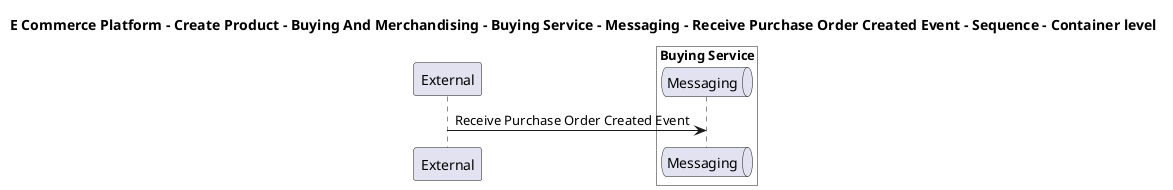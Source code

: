 @startuml

title E Commerce Platform - Create Product - Buying And Merchandising - Buying Service - Messaging - Receive Purchase Order Created Event - Sequence - Container level

participant "External" as C4InterFlow.SoftwareSystems.ExternalSystem

box "Buying Service" #White
    queue "Messaging" as ECommercePlatform.CreateProduct.BuyingAndMerchandising.SoftwareSystems.BuyingService.Containers.Messaging
end box


C4InterFlow.SoftwareSystems.ExternalSystem -> ECommercePlatform.CreateProduct.BuyingAndMerchandising.SoftwareSystems.BuyingService.Containers.Messaging : Receive Purchase Order Created Event


@enduml
